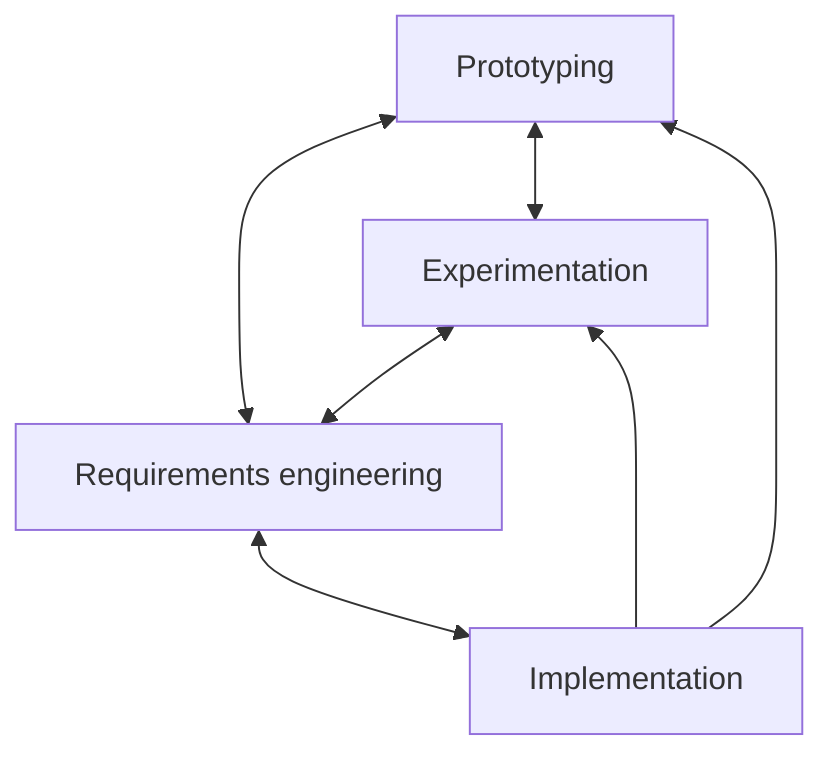 flowchart TD
  prototype[Prototyping]
  experimentation[Experimentation]
  requirements[Requirements engineering]
  implementation[Implementation]
  
  prototype <--> experimentation
  prototype <--> requirements
  experimentation <--> requirements
  requirements <--> implementation

  implementation --> experimentation
  implementation --> prototype
